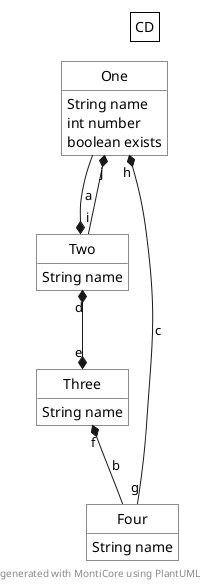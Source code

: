 @startuml
<style>
	classDiagram {
		class {
			BackgroundColor White
			RoundCorner 0
	  }
	  legend {
      BackgroundColor White
      RoundCorner 0
    }
</style>
hide circle
hide empty members
  skinparam classAttributeIconSize 0
legend top right
  CD
end legend
class One {
  {field} String name
  {field} int number
  {field} boolean exists
}
class Two {
  {field} String name
}
class Three {
  {field} String name
}
class Four {
  {field} String name
}
One --* Two : a
Two "d" *--* "e" Three
Three "f" *-- Four : b
Four "g" --* "h" One : c
Two "i" --* "j" One
center footer generated with MontiCore using PlantUML
@enduml
